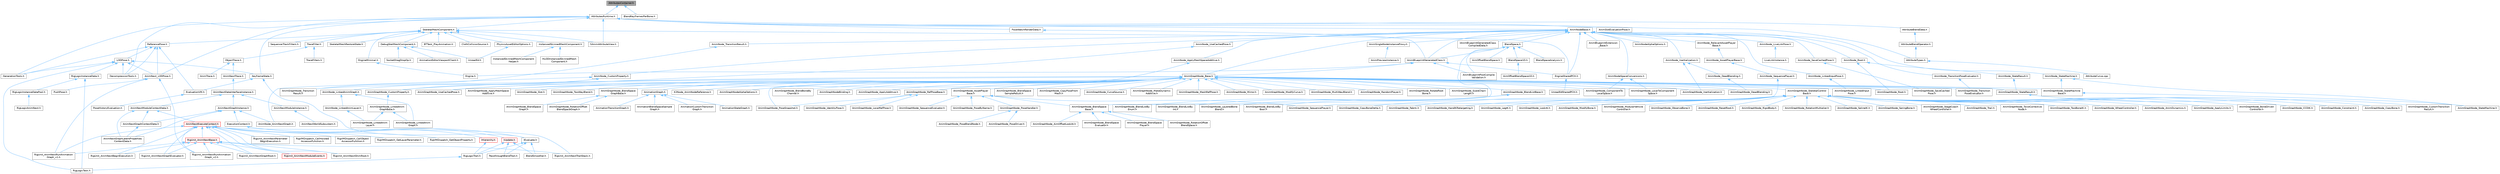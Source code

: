 digraph "AttributesContainer.h"
{
 // INTERACTIVE_SVG=YES
 // LATEX_PDF_SIZE
  bgcolor="transparent";
  edge [fontname=Helvetica,fontsize=10,labelfontname=Helvetica,labelfontsize=10];
  node [fontname=Helvetica,fontsize=10,shape=box,height=0.2,width=0.4];
  Node1 [id="Node000001",label="AttributesContainer.h",height=0.2,width=0.4,color="gray40", fillcolor="grey60", style="filled", fontcolor="black",tooltip=" "];
  Node1 -> Node2 [id="edge1_Node000001_Node000002",dir="back",color="steelblue1",style="solid",tooltip=" "];
  Node2 [id="Node000002",label="AttributesRuntime.h",height=0.2,width=0.4,color="grey40", fillcolor="white", style="filled",URL="$dc/dc1/AttributesRuntime_8h.html",tooltip=" "];
  Node2 -> Node3 [id="edge2_Node000002_Node000003",dir="back",color="steelblue1",style="solid",tooltip=" "];
  Node3 [id="Node000003",label="AnimNext_LODPose.h",height=0.2,width=0.4,color="grey40", fillcolor="white", style="filled",URL="$d7/d76/AnimNext__LODPose_8h.html",tooltip=" "];
  Node3 -> Node4 [id="edge3_Node000003_Node000004",dir="back",color="steelblue1",style="solid",tooltip=" "];
  Node4 [id="Node000004",label="PushPose.h",height=0.2,width=0.4,color="grey40", fillcolor="white", style="filled",URL="$d2/de9/PushPose_8h.html",tooltip=" "];
  Node3 -> Node5 [id="edge4_Node000003_Node000005",dir="back",color="steelblue1",style="solid",tooltip=" "];
  Node5 [id="Node000005",label="RigUnit_AnimNextRunAnimation\lGraph_v1.h",height=0.2,width=0.4,color="grey40", fillcolor="white", style="filled",URL="$d1/df7/RigUnit__AnimNextRunAnimationGraph__v1_8h.html",tooltip=" "];
  Node3 -> Node6 [id="edge5_Node000003_Node000006",dir="back",color="steelblue1",style="solid",tooltip=" "];
  Node6 [id="Node000006",label="RigUnit_AnimNextRunAnimation\lGraph_v2.h",height=0.2,width=0.4,color="grey40", fillcolor="white", style="filled",URL="$d6/d84/RigUnit__AnimNextRunAnimationGraph__v2_8h.html",tooltip=" "];
  Node2 -> Node7 [id="edge6_Node000002_Node000007",dir="back",color="steelblue1",style="solid",tooltip=" "];
  Node7 [id="Node000007",label="AnimNodeBase.h",height=0.2,width=0.4,color="grey40", fillcolor="white", style="filled",URL="$d9/dce/AnimNodeBase_8h.html",tooltip=" "];
  Node7 -> Node8 [id="edge7_Node000007_Node000008",dir="back",color="steelblue1",style="solid",tooltip=" "];
  Node8 [id="Node000008",label="AnimBlueprintExtension\l_Base.h",height=0.2,width=0.4,color="grey40", fillcolor="white", style="filled",URL="$d1/d73/AnimBlueprintExtension__Base_8h.html",tooltip=" "];
  Node7 -> Node9 [id="edge8_Node000007_Node000009",dir="back",color="steelblue1",style="solid",tooltip=" "];
  Node9 [id="Node000009",label="AnimBlueprintGeneratedClass.h",height=0.2,width=0.4,color="grey40", fillcolor="white", style="filled",URL="$dc/d81/AnimBlueprintGeneratedClass_8h.html",tooltip=" "];
  Node9 -> Node10 [id="edge9_Node000009_Node000010",dir="back",color="steelblue1",style="solid",tooltip=" "];
  Node10 [id="Node000010",label="AnimBlueprintPostCompile\lValidation.h",height=0.2,width=0.4,color="grey40", fillcolor="white", style="filled",URL="$de/d1b/AnimBlueprintPostCompileValidation_8h.html",tooltip=" "];
  Node9 -> Node11 [id="edge10_Node000009_Node000011",dir="back",color="steelblue1",style="solid",tooltip=" "];
  Node11 [id="Node000011",label="AnimGraphNode_Base.h",height=0.2,width=0.4,color="grey40", fillcolor="white", style="filled",URL="$d0/dfb/AnimGraphNode__Base_8h.html",tooltip=" "];
  Node11 -> Node12 [id="edge11_Node000011_Node000012",dir="back",color="steelblue1",style="solid",tooltip=" "];
  Node12 [id="Node000012",label="AnimGraphNodeAlphaOptions.h",height=0.2,width=0.4,color="grey40", fillcolor="white", style="filled",URL="$d6/df6/AnimGraphNodeAlphaOptions_8h.html",tooltip=" "];
  Node11 -> Node13 [id="edge12_Node000011_Node000013",dir="back",color="steelblue1",style="solid",tooltip=" "];
  Node13 [id="Node000013",label="AnimGraphNodeBinding.h",height=0.2,width=0.4,color="grey40", fillcolor="white", style="filled",URL="$d6/d3b/AnimGraphNodeBinding_8h.html",tooltip=" "];
  Node11 -> Node14 [id="edge13_Node000011_Node000014",dir="back",color="steelblue1",style="solid",tooltip=" "];
  Node14 [id="Node000014",label="AnimGraphNode_ApplyAdditive.h",height=0.2,width=0.4,color="grey40", fillcolor="white", style="filled",URL="$da/d67/AnimGraphNode__ApplyAdditive_8h.html",tooltip=" "];
  Node11 -> Node15 [id="edge14_Node000011_Node000015",dir="back",color="steelblue1",style="solid",tooltip=" "];
  Node15 [id="Node000015",label="AnimGraphNode_ApplyMeshSpace\lAdditive.h",height=0.2,width=0.4,color="grey40", fillcolor="white", style="filled",URL="$dd/dc4/AnimGraphNode__ApplyMeshSpaceAdditive_8h.html",tooltip=" "];
  Node11 -> Node16 [id="edge15_Node000011_Node000016",dir="back",color="steelblue1",style="solid",tooltip=" "];
  Node16 [id="Node000016",label="AnimGraphNode_AssetPlayer\lBase.h",height=0.2,width=0.4,color="grey40", fillcolor="white", style="filled",URL="$d1/d4f/AnimGraphNode__AssetPlayerBase_8h.html",tooltip=" "];
  Node16 -> Node17 [id="edge16_Node000016_Node000017",dir="back",color="steelblue1",style="solid",tooltip=" "];
  Node17 [id="Node000017",label="AnimGraphNode_BlendSpace\lBase.h",height=0.2,width=0.4,color="grey40", fillcolor="white", style="filled",URL="$d7/d6d/AnimGraphNode__BlendSpaceBase_8h.html",tooltip=" "];
  Node17 -> Node18 [id="edge17_Node000017_Node000018",dir="back",color="steelblue1",style="solid",tooltip=" "];
  Node18 [id="Node000018",label="AnimGraphNode_AimOffsetLookAt.h",height=0.2,width=0.4,color="grey40", fillcolor="white", style="filled",URL="$d2/daa/AnimGraphNode__AimOffsetLookAt_8h.html",tooltip=" "];
  Node17 -> Node19 [id="edge18_Node000017_Node000019",dir="back",color="steelblue1",style="solid",tooltip=" "];
  Node19 [id="Node000019",label="AnimGraphNode_BlendSpace\lEvaluator.h",height=0.2,width=0.4,color="grey40", fillcolor="white", style="filled",URL="$d0/d5d/AnimGraphNode__BlendSpaceEvaluator_8h.html",tooltip=" "];
  Node17 -> Node20 [id="edge19_Node000017_Node000020",dir="back",color="steelblue1",style="solid",tooltip=" "];
  Node20 [id="Node000020",label="AnimGraphNode_BlendSpace\lPlayer.h",height=0.2,width=0.4,color="grey40", fillcolor="white", style="filled",URL="$d2/d22/AnimGraphNode__BlendSpacePlayer_8h.html",tooltip=" "];
  Node17 -> Node21 [id="edge20_Node000017_Node000021",dir="back",color="steelblue1",style="solid",tooltip=" "];
  Node21 [id="Node000021",label="AnimGraphNode_RotationOffset\lBlendSpace.h",height=0.2,width=0.4,color="grey40", fillcolor="white", style="filled",URL="$dc/dd5/AnimGraphNode__RotationOffsetBlendSpace_8h.html",tooltip=" "];
  Node16 -> Node22 [id="edge21_Node000016_Node000022",dir="back",color="steelblue1",style="solid",tooltip=" "];
  Node22 [id="Node000022",label="AnimGraphNode_PoseByName.h",height=0.2,width=0.4,color="grey40", fillcolor="white", style="filled",URL="$d7/d02/AnimGraphNode__PoseByName_8h.html",tooltip=" "];
  Node16 -> Node23 [id="edge22_Node000016_Node000023",dir="back",color="steelblue1",style="solid",tooltip=" "];
  Node23 [id="Node000023",label="AnimGraphNode_PoseHandler.h",height=0.2,width=0.4,color="grey40", fillcolor="white", style="filled",URL="$df/dfb/AnimGraphNode__PoseHandler_8h.html",tooltip=" "];
  Node23 -> Node24 [id="edge23_Node000023_Node000024",dir="back",color="steelblue1",style="solid",tooltip=" "];
  Node24 [id="Node000024",label="AnimGraphNode_PoseBlendNode.h",height=0.2,width=0.4,color="grey40", fillcolor="white", style="filled",URL="$de/d70/AnimGraphNode__PoseBlendNode_8h.html",tooltip=" "];
  Node23 -> Node25 [id="edge24_Node000023_Node000025",dir="back",color="steelblue1",style="solid",tooltip=" "];
  Node25 [id="Node000025",label="AnimGraphNode_PoseDriver.h",height=0.2,width=0.4,color="grey40", fillcolor="white", style="filled",URL="$d7/d7d/AnimGraphNode__PoseDriver_8h.html",tooltip=" "];
  Node16 -> Node26 [id="edge25_Node000016_Node000026",dir="back",color="steelblue1",style="solid",tooltip=" "];
  Node26 [id="Node000026",label="AnimGraphNode_SequenceEvaluator.h",height=0.2,width=0.4,color="grey40", fillcolor="white", style="filled",URL="$d1/d1c/AnimGraphNode__SequenceEvaluator_8h.html",tooltip=" "];
  Node16 -> Node27 [id="edge26_Node000016_Node000027",dir="back",color="steelblue1",style="solid",tooltip=" "];
  Node27 [id="Node000027",label="AnimGraphNode_SequencePlayer.h",height=0.2,width=0.4,color="grey40", fillcolor="white", style="filled",URL="$d2/d91/AnimGraphNode__SequencePlayer_8h.html",tooltip=" "];
  Node11 -> Node28 [id="edge27_Node000011_Node000028",dir="back",color="steelblue1",style="solid",tooltip=" "];
  Node28 [id="Node000028",label="AnimGraphNode_BlendBoneBy\lChannel.h",height=0.2,width=0.4,color="grey40", fillcolor="white", style="filled",URL="$de/da9/AnimGraphNode__BlendBoneByChannel_8h.html",tooltip=" "];
  Node11 -> Node29 [id="edge28_Node000011_Node000029",dir="back",color="steelblue1",style="solid",tooltip=" "];
  Node29 [id="Node000029",label="AnimGraphNode_BlendListBase.h",height=0.2,width=0.4,color="grey40", fillcolor="white", style="filled",URL="$d7/d20/AnimGraphNode__BlendListBase_8h.html",tooltip=" "];
  Node29 -> Node30 [id="edge29_Node000029_Node000030",dir="back",color="steelblue1",style="solid",tooltip=" "];
  Node30 [id="Node000030",label="AnimGraphNode_BlendListBy\lBool.h",height=0.2,width=0.4,color="grey40", fillcolor="white", style="filled",URL="$d9/d9d/AnimGraphNode__BlendListByBool_8h.html",tooltip=" "];
  Node29 -> Node31 [id="edge30_Node000029_Node000031",dir="back",color="steelblue1",style="solid",tooltip=" "];
  Node31 [id="Node000031",label="AnimGraphNode_BlendListBy\lEnum.h",height=0.2,width=0.4,color="grey40", fillcolor="white", style="filled",URL="$de/d60/AnimGraphNode__BlendListByEnum_8h.html",tooltip=" "];
  Node29 -> Node32 [id="edge31_Node000029_Node000032",dir="back",color="steelblue1",style="solid",tooltip=" "];
  Node32 [id="Node000032",label="AnimGraphNode_BlendListBy\lInt.h",height=0.2,width=0.4,color="grey40", fillcolor="white", style="filled",URL="$dc/df2/AnimGraphNode__BlendListByInt_8h.html",tooltip=" "];
  Node29 -> Node33 [id="edge32_Node000029_Node000033",dir="back",color="steelblue1",style="solid",tooltip=" "];
  Node33 [id="Node000033",label="AnimGraphNode_LayeredBone\lBlend.h",height=0.2,width=0.4,color="grey40", fillcolor="white", style="filled",URL="$d2/d01/AnimGraphNode__LayeredBoneBlend_8h.html",tooltip=" "];
  Node11 -> Node34 [id="edge33_Node000011_Node000034",dir="back",color="steelblue1",style="solid",tooltip=" "];
  Node34 [id="Node000034",label="AnimGraphNode_BlendSpace\lGraphBase.h",height=0.2,width=0.4,color="grey40", fillcolor="white", style="filled",URL="$d6/d44/AnimGraphNode__BlendSpaceGraphBase_8h.html",tooltip=" "];
  Node34 -> Node35 [id="edge34_Node000034_Node000035",dir="back",color="steelblue1",style="solid",tooltip=" "];
  Node35 [id="Node000035",label="AnimGraphNode_BlendSpace\lGraph.h",height=0.2,width=0.4,color="grey40", fillcolor="white", style="filled",URL="$d7/d81/AnimGraphNode__BlendSpaceGraph_8h.html",tooltip=" "];
  Node34 -> Node36 [id="edge35_Node000034_Node000036",dir="back",color="steelblue1",style="solid",tooltip=" "];
  Node36 [id="Node000036",label="AnimGraphNode_RotationOffset\lBlendSpaceGraph.h",height=0.2,width=0.4,color="grey40", fillcolor="white", style="filled",URL="$d0/d4c/AnimGraphNode__RotationOffsetBlendSpaceGraph_8h.html",tooltip=" "];
  Node11 -> Node37 [id="edge36_Node000011_Node000037",dir="back",color="steelblue1",style="solid",tooltip=" "];
  Node37 [id="Node000037",label="AnimGraphNode_BlendSpace\lSampleResult.h",height=0.2,width=0.4,color="grey40", fillcolor="white", style="filled",URL="$de/df8/AnimGraphNode__BlendSpaceSampleResult_8h.html",tooltip=" "];
  Node11 -> Node38 [id="edge37_Node000011_Node000038",dir="back",color="steelblue1",style="solid",tooltip=" "];
  Node38 [id="Node000038",label="AnimGraphNode_ComponentTo\lLocalSpace.h",height=0.2,width=0.4,color="grey40", fillcolor="white", style="filled",URL="$d1/d3f/AnimGraphNode__ComponentToLocalSpace_8h.html",tooltip=" "];
  Node11 -> Node39 [id="edge38_Node000011_Node000039",dir="back",color="steelblue1",style="solid",tooltip=" "];
  Node39 [id="Node000039",label="AnimGraphNode_CopyPoseFrom\lMesh.h",height=0.2,width=0.4,color="grey40", fillcolor="white", style="filled",URL="$d6/d71/AnimGraphNode__CopyPoseFromMesh_8h.html",tooltip=" "];
  Node11 -> Node40 [id="edge39_Node000011_Node000040",dir="back",color="steelblue1",style="solid",tooltip=" "];
  Node40 [id="Node000040",label="AnimGraphNode_CurveSource.h",height=0.2,width=0.4,color="grey40", fillcolor="white", style="filled",URL="$dc/de5/AnimGraphNode__CurveSource_8h.html",tooltip=" "];
  Node11 -> Node41 [id="edge40_Node000011_Node000041",dir="back",color="steelblue1",style="solid",tooltip=" "];
  Node41 [id="Node000041",label="AnimGraphNode_CustomProperty.h",height=0.2,width=0.4,color="grey40", fillcolor="white", style="filled",URL="$d8/d3f/AnimGraphNode__CustomProperty_8h.html",tooltip=" "];
  Node41 -> Node42 [id="edge41_Node000041_Node000042",dir="back",color="steelblue1",style="solid",tooltip=" "];
  Node42 [id="Node000042",label="AnimGraphNode_LinkedAnim\lGraphBase.h",height=0.2,width=0.4,color="grey40", fillcolor="white", style="filled",URL="$d5/de1/AnimGraphNode__LinkedAnimGraphBase_8h.html",tooltip=" "];
  Node42 -> Node43 [id="edge42_Node000042_Node000043",dir="back",color="steelblue1",style="solid",tooltip=" "];
  Node43 [id="Node000043",label="AnimGraphNode_LinkedAnim\lGraph.h",height=0.2,width=0.4,color="grey40", fillcolor="white", style="filled",URL="$da/dd5/AnimGraphNode__LinkedAnimGraph_8h.html",tooltip=" "];
  Node42 -> Node44 [id="edge43_Node000042_Node000044",dir="back",color="steelblue1",style="solid",tooltip=" "];
  Node44 [id="Node000044",label="AnimGraphNode_LinkedAnim\lLayer.h",height=0.2,width=0.4,color="grey40", fillcolor="white", style="filled",URL="$dc/d51/AnimGraphNode__LinkedAnimLayer_8h.html",tooltip=" "];
  Node11 -> Node45 [id="edge44_Node000011_Node000045",dir="back",color="steelblue1",style="solid",tooltip=" "];
  Node45 [id="Node000045",label="AnimGraphNode_DeadBlending.h",height=0.2,width=0.4,color="grey40", fillcolor="white", style="filled",URL="$d8/d73/AnimGraphNode__DeadBlending_8h.html",tooltip=" "];
  Node11 -> Node46 [id="edge45_Node000011_Node000046",dir="back",color="steelblue1",style="solid",tooltip=" "];
  Node46 [id="Node000046",label="AnimGraphNode_Inertialization.h",height=0.2,width=0.4,color="grey40", fillcolor="white", style="filled",URL="$d7/d66/AnimGraphNode__Inertialization_8h.html",tooltip=" "];
  Node11 -> Node47 [id="edge46_Node000011_Node000047",dir="back",color="steelblue1",style="solid",tooltip=" "];
  Node47 [id="Node000047",label="AnimGraphNode_LinkedInput\lPose.h",height=0.2,width=0.4,color="grey40", fillcolor="white", style="filled",URL="$d7/d8c/AnimGraphNode__LinkedInputPose_8h.html",tooltip=" "];
  Node11 -> Node48 [id="edge47_Node000011_Node000048",dir="back",color="steelblue1",style="solid",tooltip=" "];
  Node48 [id="Node000048",label="AnimGraphNode_LocalToComponent\lSpace.h",height=0.2,width=0.4,color="grey40", fillcolor="white", style="filled",URL="$d6/d01/AnimGraphNode__LocalToComponentSpace_8h.html",tooltip=" "];
  Node11 -> Node49 [id="edge48_Node000011_Node000049",dir="back",color="steelblue1",style="solid",tooltip=" "];
  Node49 [id="Node000049",label="AnimGraphNode_MakeDynamic\lAdditive.h",height=0.2,width=0.4,color="grey40", fillcolor="white", style="filled",URL="$d4/dc9/AnimGraphNode__MakeDynamicAdditive_8h.html",tooltip=" "];
  Node11 -> Node50 [id="edge49_Node000011_Node000050",dir="back",color="steelblue1",style="solid",tooltip=" "];
  Node50 [id="Node000050",label="AnimGraphNode_MeshRefPose.h",height=0.2,width=0.4,color="grey40", fillcolor="white", style="filled",URL="$d3/d58/AnimGraphNode__MeshRefPose_8h.html",tooltip=" "];
  Node11 -> Node51 [id="edge50_Node000011_Node000051",dir="back",color="steelblue1",style="solid",tooltip=" "];
  Node51 [id="Node000051",label="AnimGraphNode_Mirror.h",height=0.2,width=0.4,color="grey40", fillcolor="white", style="filled",URL="$de/d96/AnimGraphNode__Mirror_8h.html",tooltip=" "];
  Node11 -> Node52 [id="edge51_Node000011_Node000052",dir="back",color="steelblue1",style="solid",tooltip=" "];
  Node52 [id="Node000052",label="AnimGraphNode_ModifyCurve.h",height=0.2,width=0.4,color="grey40", fillcolor="white", style="filled",URL="$d5/d09/AnimGraphNode__ModifyCurve_8h.html",tooltip=" "];
  Node11 -> Node53 [id="edge52_Node000011_Node000053",dir="back",color="steelblue1",style="solid",tooltip=" "];
  Node53 [id="Node000053",label="AnimGraphNode_MultiWayBlend.h",height=0.2,width=0.4,color="grey40", fillcolor="white", style="filled",URL="$dd/dcb/AnimGraphNode__MultiWayBlend_8h.html",tooltip=" "];
  Node11 -> Node54 [id="edge53_Node000011_Node000054",dir="back",color="steelblue1",style="solid",tooltip=" "];
  Node54 [id="Node000054",label="AnimGraphNode_PoseSnapshot.h",height=0.2,width=0.4,color="grey40", fillcolor="white", style="filled",URL="$d1/d92/AnimGraphNode__PoseSnapshot_8h.html",tooltip=" "];
  Node11 -> Node55 [id="edge54_Node000011_Node000055",dir="back",color="steelblue1",style="solid",tooltip=" "];
  Node55 [id="Node000055",label="AnimGraphNode_RandomPlayer.h",height=0.2,width=0.4,color="grey40", fillcolor="white", style="filled",URL="$dc/d48/AnimGraphNode__RandomPlayer_8h.html",tooltip=" "];
  Node11 -> Node56 [id="edge55_Node000011_Node000056",dir="back",color="steelblue1",style="solid",tooltip=" "];
  Node56 [id="Node000056",label="AnimGraphNode_RefPoseBase.h",height=0.2,width=0.4,color="grey40", fillcolor="white", style="filled",URL="$d8/d34/AnimGraphNode__RefPoseBase_8h.html",tooltip=" "];
  Node56 -> Node57 [id="edge56_Node000056_Node000057",dir="back",color="steelblue1",style="solid",tooltip=" "];
  Node57 [id="Node000057",label="AnimGraphNode_IdentityPose.h",height=0.2,width=0.4,color="grey40", fillcolor="white", style="filled",URL="$d8/dac/AnimGraphNode__IdentityPose_8h.html",tooltip=" "];
  Node56 -> Node58 [id="edge57_Node000056_Node000058",dir="back",color="steelblue1",style="solid",tooltip=" "];
  Node58 [id="Node000058",label="AnimGraphNode_LocalRefPose.h",height=0.2,width=0.4,color="grey40", fillcolor="white", style="filled",URL="$df/d6f/AnimGraphNode__LocalRefPose_8h.html",tooltip=" "];
  Node56 -> Node54 [id="edge58_Node000056_Node000054",dir="back",color="steelblue1",style="solid",tooltip=" "];
  Node11 -> Node59 [id="edge59_Node000011_Node000059",dir="back",color="steelblue1",style="solid",tooltip=" "];
  Node59 [id="Node000059",label="AnimGraphNode_Root.h",height=0.2,width=0.4,color="grey40", fillcolor="white", style="filled",URL="$d2/d39/AnimGraphNode__Root_8h.html",tooltip=" "];
  Node11 -> Node60 [id="edge60_Node000011_Node000060",dir="back",color="steelblue1",style="solid",tooltip=" "];
  Node60 [id="Node000060",label="AnimGraphNode_RotateRoot\lBone.h",height=0.2,width=0.4,color="grey40", fillcolor="white", style="filled",URL="$d4/de0/AnimGraphNode__RotateRootBone_8h.html",tooltip=" "];
  Node11 -> Node61 [id="edge61_Node000011_Node000061",dir="back",color="steelblue1",style="solid",tooltip=" "];
  Node61 [id="Node000061",label="AnimGraphNode_SaveCached\lPose.h",height=0.2,width=0.4,color="grey40", fillcolor="white", style="filled",URL="$df/d5e/AnimGraphNode__SaveCachedPose_8h.html",tooltip=" "];
  Node11 -> Node62 [id="edge62_Node000011_Node000062",dir="back",color="steelblue1",style="solid",tooltip=" "];
  Node62 [id="Node000062",label="AnimGraphNode_ScaleChain\lLength.h",height=0.2,width=0.4,color="grey40", fillcolor="white", style="filled",URL="$d9/df8/AnimGraphNode__ScaleChainLength_8h.html",tooltip=" "];
  Node11 -> Node63 [id="edge63_Node000011_Node000063",dir="back",color="steelblue1",style="solid",tooltip=" "];
  Node63 [id="Node000063",label="AnimGraphNode_SkeletalControl\lBase.h",height=0.2,width=0.4,color="grey40", fillcolor="white", style="filled",URL="$d9/dff/AnimGraphNode__SkeletalControlBase_8h.html",tooltip=" "];
  Node63 -> Node64 [id="edge64_Node000063_Node000064",dir="back",color="steelblue1",style="solid",tooltip=" "];
  Node64 [id="Node000064",label="AnimGraphNode_AnimDynamics.h",height=0.2,width=0.4,color="grey40", fillcolor="white", style="filled",URL="$da/dc2/AnimGraphNode__AnimDynamics_8h.html",tooltip=" "];
  Node63 -> Node65 [id="edge65_Node000063_Node000065",dir="back",color="steelblue1",style="solid",tooltip=" "];
  Node65 [id="Node000065",label="AnimGraphNode_ApplyLimits.h",height=0.2,width=0.4,color="grey40", fillcolor="white", style="filled",URL="$dc/d36/AnimGraphNode__ApplyLimits_8h.html",tooltip=" "];
  Node63 -> Node66 [id="edge66_Node000063_Node000066",dir="back",color="steelblue1",style="solid",tooltip=" "];
  Node66 [id="Node000066",label="AnimGraphNode_BoneDriven\lController.h",height=0.2,width=0.4,color="grey40", fillcolor="white", style="filled",URL="$df/df3/AnimGraphNode__BoneDrivenController_8h.html",tooltip=" "];
  Node63 -> Node67 [id="edge67_Node000063_Node000067",dir="back",color="steelblue1",style="solid",tooltip=" "];
  Node67 [id="Node000067",label="AnimGraphNode_CCDIK.h",height=0.2,width=0.4,color="grey40", fillcolor="white", style="filled",URL="$df/d0d/AnimGraphNode__CCDIK_8h.html",tooltip=" "];
  Node63 -> Node68 [id="edge68_Node000063_Node000068",dir="back",color="steelblue1",style="solid",tooltip=" "];
  Node68 [id="Node000068",label="AnimGraphNode_Constraint.h",height=0.2,width=0.4,color="grey40", fillcolor="white", style="filled",URL="$d2/d98/AnimGraphNode__Constraint_8h.html",tooltip=" "];
  Node63 -> Node69 [id="edge69_Node000063_Node000069",dir="back",color="steelblue1",style="solid",tooltip=" "];
  Node69 [id="Node000069",label="AnimGraphNode_CopyBone.h",height=0.2,width=0.4,color="grey40", fillcolor="white", style="filled",URL="$dc/de6/AnimGraphNode__CopyBone_8h.html",tooltip=" "];
  Node63 -> Node70 [id="edge70_Node000063_Node000070",dir="back",color="steelblue1",style="solid",tooltip=" "];
  Node70 [id="Node000070",label="AnimGraphNode_CopyBoneDelta.h",height=0.2,width=0.4,color="grey40", fillcolor="white", style="filled",URL="$d8/d60/AnimGraphNode__CopyBoneDelta_8h.html",tooltip=" "];
  Node63 -> Node71 [id="edge71_Node000063_Node000071",dir="back",color="steelblue1",style="solid",tooltip=" "];
  Node71 [id="Node000071",label="AnimGraphNode_Fabrik.h",height=0.2,width=0.4,color="grey40", fillcolor="white", style="filled",URL="$d6/d79/AnimGraphNode__Fabrik_8h.html",tooltip=" "];
  Node63 -> Node72 [id="edge72_Node000063_Node000072",dir="back",color="steelblue1",style="solid",tooltip=" "];
  Node72 [id="Node000072",label="AnimGraphNode_HandIKRetargeting.h",height=0.2,width=0.4,color="grey40", fillcolor="white", style="filled",URL="$dd/dee/AnimGraphNode__HandIKRetargeting_8h.html",tooltip=" "];
  Node63 -> Node73 [id="edge73_Node000063_Node000073",dir="back",color="steelblue1",style="solid",tooltip=" "];
  Node73 [id="Node000073",label="AnimGraphNode_LegIK.h",height=0.2,width=0.4,color="grey40", fillcolor="white", style="filled",URL="$d3/d59/AnimGraphNode__LegIK_8h.html",tooltip=" "];
  Node63 -> Node74 [id="edge74_Node000063_Node000074",dir="back",color="steelblue1",style="solid",tooltip=" "];
  Node74 [id="Node000074",label="AnimGraphNode_LookAt.h",height=0.2,width=0.4,color="grey40", fillcolor="white", style="filled",URL="$dd/de3/AnimGraphNode__LookAt_8h.html",tooltip=" "];
  Node63 -> Node75 [id="edge75_Node000063_Node000075",dir="back",color="steelblue1",style="solid",tooltip=" "];
  Node75 [id="Node000075",label="AnimGraphNode_ModifyBone.h",height=0.2,width=0.4,color="grey40", fillcolor="white", style="filled",URL="$d1/d8e/AnimGraphNode__ModifyBone_8h.html",tooltip=" "];
  Node63 -> Node76 [id="edge76_Node000063_Node000076",dir="back",color="steelblue1",style="solid",tooltip=" "];
  Node76 [id="Node000076",label="AnimGraphNode_ModularVehicle\lController.h",height=0.2,width=0.4,color="grey40", fillcolor="white", style="filled",URL="$d3/d04/AnimGraphNode__ModularVehicleController_8h.html",tooltip=" "];
  Node63 -> Node77 [id="edge77_Node000063_Node000077",dir="back",color="steelblue1",style="solid",tooltip=" "];
  Node77 [id="Node000077",label="AnimGraphNode_ObserveBone.h",height=0.2,width=0.4,color="grey40", fillcolor="white", style="filled",URL="$d0/dcc/AnimGraphNode__ObserveBone_8h.html",tooltip=" "];
  Node63 -> Node78 [id="edge78_Node000063_Node000078",dir="back",color="steelblue1",style="solid",tooltip=" "];
  Node78 [id="Node000078",label="AnimGraphNode_ResetRoot.h",height=0.2,width=0.4,color="grey40", fillcolor="white", style="filled",URL="$dd/da9/AnimGraphNode__ResetRoot_8h.html",tooltip=" "];
  Node63 -> Node79 [id="edge79_Node000063_Node000079",dir="back",color="steelblue1",style="solid",tooltip=" "];
  Node79 [id="Node000079",label="AnimGraphNode_RigidBody.h",height=0.2,width=0.4,color="grey40", fillcolor="white", style="filled",URL="$d0/d05/AnimGraphNode__RigidBody_8h.html",tooltip=" "];
  Node63 -> Node80 [id="edge80_Node000063_Node000080",dir="back",color="steelblue1",style="solid",tooltip=" "];
  Node80 [id="Node000080",label="AnimGraphNode_RotationMultiplier.h",height=0.2,width=0.4,color="grey40", fillcolor="white", style="filled",URL="$d6/d16/AnimGraphNode__RotationMultiplier_8h.html",tooltip=" "];
  Node63 -> Node81 [id="edge81_Node000063_Node000081",dir="back",color="steelblue1",style="solid",tooltip=" "];
  Node81 [id="Node000081",label="AnimGraphNode_SplineIK.h",height=0.2,width=0.4,color="grey40", fillcolor="white", style="filled",URL="$d0/d7e/AnimGraphNode__SplineIK_8h.html",tooltip=" "];
  Node63 -> Node82 [id="edge82_Node000063_Node000082",dir="back",color="steelblue1",style="solid",tooltip=" "];
  Node82 [id="Node000082",label="AnimGraphNode_SpringBone.h",height=0.2,width=0.4,color="grey40", fillcolor="white", style="filled",URL="$dc/d38/AnimGraphNode__SpringBone_8h.html",tooltip=" "];
  Node63 -> Node83 [id="edge83_Node000063_Node000083",dir="back",color="steelblue1",style="solid",tooltip=" "];
  Node83 [id="Node000083",label="AnimGraphNode_StageCoach\lWheelController.h",height=0.2,width=0.4,color="grey40", fillcolor="white", style="filled",URL="$d6/dbe/AnimGraphNode__StageCoachWheelController_8h.html",tooltip=" "];
  Node63 -> Node84 [id="edge84_Node000063_Node000084",dir="back",color="steelblue1",style="solid",tooltip=" "];
  Node84 [id="Node000084",label="AnimGraphNode_Trail.h",height=0.2,width=0.4,color="grey40", fillcolor="white", style="filled",URL="$d4/d5a/AnimGraphNode__Trail_8h.html",tooltip=" "];
  Node63 -> Node85 [id="edge85_Node000063_Node000085",dir="back",color="steelblue1",style="solid",tooltip=" "];
  Node85 [id="Node000085",label="AnimGraphNode_TwistCorrective\lNode.h",height=0.2,width=0.4,color="grey40", fillcolor="white", style="filled",URL="$de/d7f/AnimGraphNode__TwistCorrectiveNode_8h.html",tooltip=" "];
  Node63 -> Node86 [id="edge86_Node000063_Node000086",dir="back",color="steelblue1",style="solid",tooltip=" "];
  Node86 [id="Node000086",label="AnimGraphNode_TwoBoneIK.h",height=0.2,width=0.4,color="grey40", fillcolor="white", style="filled",URL="$d1/dc2/AnimGraphNode__TwoBoneIK_8h.html",tooltip=" "];
  Node63 -> Node87 [id="edge87_Node000063_Node000087",dir="back",color="steelblue1",style="solid",tooltip=" "];
  Node87 [id="Node000087",label="AnimGraphNode_WheelController.h",height=0.2,width=0.4,color="grey40", fillcolor="white", style="filled",URL="$df/de4/AnimGraphNode__WheelController_8h.html",tooltip=" "];
  Node11 -> Node88 [id="edge88_Node000011_Node000088",dir="back",color="steelblue1",style="solid",tooltip=" "];
  Node88 [id="Node000088",label="AnimGraphNode_Slot.h",height=0.2,width=0.4,color="grey40", fillcolor="white", style="filled",URL="$df/d63/AnimGraphNode__Slot_8h.html",tooltip=" "];
  Node11 -> Node89 [id="edge89_Node000011_Node000089",dir="back",color="steelblue1",style="solid",tooltip=" "];
  Node89 [id="Node000089",label="AnimGraphNode_StateMachine\lBase.h",height=0.2,width=0.4,color="grey40", fillcolor="white", style="filled",URL="$dc/d11/AnimGraphNode__StateMachineBase_8h.html",tooltip=" "];
  Node89 -> Node90 [id="edge90_Node000089_Node000090",dir="back",color="steelblue1",style="solid",tooltip=" "];
  Node90 [id="Node000090",label="AnimGraphNode_StateMachine.h",height=0.2,width=0.4,color="grey40", fillcolor="white", style="filled",URL="$d9/d4d/AnimGraphNode__StateMachine_8h.html",tooltip=" "];
  Node11 -> Node91 [id="edge91_Node000011_Node000091",dir="back",color="steelblue1",style="solid",tooltip=" "];
  Node91 [id="Node000091",label="AnimGraphNode_StateResult.h",height=0.2,width=0.4,color="grey40", fillcolor="white", style="filled",URL="$d3/d7e/AnimGraphNode__StateResult_8h.html",tooltip=" "];
  Node91 -> Node92 [id="edge92_Node000091_Node000092",dir="back",color="steelblue1",style="solid",tooltip=" "];
  Node92 [id="Node000092",label="AnimGraphNode_CustomTransition\lResult.h",height=0.2,width=0.4,color="grey40", fillcolor="white", style="filled",URL="$df/d6e/AnimGraphNode__CustomTransitionResult_8h.html",tooltip=" "];
  Node11 -> Node93 [id="edge93_Node000011_Node000093",dir="back",color="steelblue1",style="solid",tooltip=" "];
  Node93 [id="Node000093",label="AnimGraphNode_Transition\lPoseEvaluator.h",height=0.2,width=0.4,color="grey40", fillcolor="white", style="filled",URL="$d8/dec/AnimGraphNode__TransitionPoseEvaluator_8h.html",tooltip=" "];
  Node11 -> Node94 [id="edge94_Node000011_Node000094",dir="back",color="steelblue1",style="solid",tooltip=" "];
  Node94 [id="Node000094",label="AnimGraphNode_Transition\lResult.h",height=0.2,width=0.4,color="grey40", fillcolor="white", style="filled",URL="$d7/d74/AnimGraphNode__TransitionResult_8h.html",tooltip=" "];
  Node11 -> Node95 [id="edge95_Node000011_Node000095",dir="back",color="steelblue1",style="solid",tooltip=" "];
  Node95 [id="Node000095",label="AnimGraphNode_TwoWayBlend.h",height=0.2,width=0.4,color="grey40", fillcolor="white", style="filled",URL="$d0/df0/AnimGraphNode__TwoWayBlend_8h.html",tooltip=" "];
  Node11 -> Node96 [id="edge96_Node000011_Node000096",dir="back",color="steelblue1",style="solid",tooltip=" "];
  Node96 [id="Node000096",label="AnimGraphNode_UseCachedPose.h",height=0.2,width=0.4,color="grey40", fillcolor="white", style="filled",URL="$d8/d30/AnimGraphNode__UseCachedPose_8h.html",tooltip=" "];
  Node11 -> Node97 [id="edge97_Node000011_Node000097",dir="back",color="steelblue1",style="solid",tooltip=" "];
  Node97 [id="Node000097",label="AnimationGraph.h",height=0.2,width=0.4,color="grey40", fillcolor="white", style="filled",URL="$df/d2e/AnimationGraph_8h.html",tooltip=" "];
  Node97 -> Node98 [id="edge98_Node000097_Node000098",dir="back",color="steelblue1",style="solid",tooltip=" "];
  Node98 [id="Node000098",label="AnimationBlendSpaceSample\lGraph.h",height=0.2,width=0.4,color="grey40", fillcolor="white", style="filled",URL="$d1/d35/AnimationBlendSpaceSampleGraph_8h.html",tooltip=" "];
  Node97 -> Node99 [id="edge99_Node000097_Node000099",dir="back",color="steelblue1",style="solid",tooltip=" "];
  Node99 [id="Node000099",label="AnimationCustomTransition\lGraph.h",height=0.2,width=0.4,color="grey40", fillcolor="white", style="filled",URL="$dc/d6c/AnimationCustomTransitionGraph_8h.html",tooltip=" "];
  Node97 -> Node100 [id="edge100_Node000097_Node000100",dir="back",color="steelblue1",style="solid",tooltip=" "];
  Node100 [id="Node000100",label="AnimationStateGraph.h",height=0.2,width=0.4,color="grey40", fillcolor="white", style="filled",URL="$d1/d71/AnimationStateGraph_8h.html",tooltip=" "];
  Node97 -> Node101 [id="edge101_Node000097_Node000101",dir="back",color="steelblue1",style="solid",tooltip=" "];
  Node101 [id="Node000101",label="AnimationTransitionGraph.h",height=0.2,width=0.4,color="grey40", fillcolor="white", style="filled",URL="$d2/d0b/AnimationTransitionGraph_8h.html",tooltip=" "];
  Node11 -> Node102 [id="edge102_Node000011_Node000102",dir="back",color="steelblue1",style="solid",tooltip=" "];
  Node102 [id="Node000102",label="K2Node_AnimNodeReference.h",height=0.2,width=0.4,color="grey40", fillcolor="white", style="filled",URL="$d2/d81/K2Node__AnimNodeReference_8h.html",tooltip=" "];
  Node9 -> Node103 [id="edge103_Node000009_Node000103",dir="back",color="steelblue1",style="solid",tooltip=" "];
  Node103 [id="Node000103",label="Engine.h",height=0.2,width=0.4,color="grey40", fillcolor="white", style="filled",URL="$d1/d34/Public_2Engine_8h.html",tooltip=" "];
  Node9 -> Node104 [id="edge104_Node000009_Node000104",dir="back",color="steelblue1",style="solid",tooltip=" "];
  Node104 [id="Node000104",label="EngineSharedPCH.h",height=0.2,width=0.4,color="grey40", fillcolor="white", style="filled",URL="$dc/dbb/EngineSharedPCH_8h.html",tooltip=" "];
  Node104 -> Node105 [id="edge105_Node000104_Node000105",dir="back",color="steelblue1",style="solid",tooltip=" "];
  Node105 [id="Node000105",label="UnrealEdSharedPCH.h",height=0.2,width=0.4,color="grey40", fillcolor="white", style="filled",URL="$d1/de6/UnrealEdSharedPCH_8h.html",tooltip=" "];
  Node7 -> Node11 [id="edge106_Node000007_Node000011",dir="back",color="steelblue1",style="solid",tooltip=" "];
  Node7 -> Node106 [id="edge107_Node000007_Node000106",dir="back",color="steelblue1",style="solid",tooltip=" "];
  Node106 [id="Node000106",label="AnimNodeAlphaOptions.h",height=0.2,width=0.4,color="grey40", fillcolor="white", style="filled",URL="$df/d96/AnimNodeAlphaOptions_8h.html",tooltip=" "];
  Node7 -> Node107 [id="edge108_Node000007_Node000107",dir="back",color="steelblue1",style="solid",tooltip=" "];
  Node107 [id="Node000107",label="AnimNodeSpaceConversions.h",height=0.2,width=0.4,color="grey40", fillcolor="white", style="filled",URL="$da/d0a/AnimNodeSpaceConversions_8h.html",tooltip=" "];
  Node107 -> Node38 [id="edge109_Node000107_Node000038",dir="back",color="steelblue1",style="solid",tooltip=" "];
  Node107 -> Node48 [id="edge110_Node000107_Node000048",dir="back",color="steelblue1",style="solid",tooltip=" "];
  Node7 -> Node108 [id="edge111_Node000007_Node000108",dir="back",color="steelblue1",style="solid",tooltip=" "];
  Node108 [id="Node000108",label="AnimNode_ApplyMeshSpaceAdditive.h",height=0.2,width=0.4,color="grey40", fillcolor="white", style="filled",URL="$d9/d6b/AnimNode__ApplyMeshSpaceAdditive_8h.html",tooltip=" "];
  Node108 -> Node15 [id="edge112_Node000108_Node000015",dir="back",color="steelblue1",style="solid",tooltip=" "];
  Node7 -> Node109 [id="edge113_Node000007_Node000109",dir="back",color="steelblue1",style="solid",tooltip=" "];
  Node109 [id="Node000109",label="AnimNode_CustomProperty.h",height=0.2,width=0.4,color="grey40", fillcolor="white", style="filled",URL="$d3/ddc/AnimNode__CustomProperty_8h.html",tooltip=" "];
  Node109 -> Node41 [id="edge114_Node000109_Node000041",dir="back",color="steelblue1",style="solid",tooltip=" "];
  Node109 -> Node110 [id="edge115_Node000109_Node000110",dir="back",color="steelblue1",style="solid",tooltip=" "];
  Node110 [id="Node000110",label="AnimNode_AnimNextGraph.h",height=0.2,width=0.4,color="grey40", fillcolor="white", style="filled",URL="$d5/d20/AnimNode__AnimNextGraph_8h.html",tooltip=" "];
  Node109 -> Node111 [id="edge116_Node000109_Node000111",dir="back",color="steelblue1",style="solid",tooltip=" "];
  Node111 [id="Node000111",label="AnimNode_LinkedAnimGraph.h",height=0.2,width=0.4,color="grey40", fillcolor="white", style="filled",URL="$d8/d5e/AnimNode__LinkedAnimGraph_8h.html",tooltip=" "];
  Node111 -> Node43 [id="edge117_Node000111_Node000043",dir="back",color="steelblue1",style="solid",tooltip=" "];
  Node111 -> Node112 [id="edge118_Node000111_Node000112",dir="back",color="steelblue1",style="solid",tooltip=" "];
  Node112 [id="Node000112",label="AnimNode_LinkedAnimLayer.h",height=0.2,width=0.4,color="grey40", fillcolor="white", style="filled",URL="$da/d11/AnimNode__LinkedAnimLayer_8h.html",tooltip=" "];
  Node112 -> Node44 [id="edge119_Node000112_Node000044",dir="back",color="steelblue1",style="solid",tooltip=" "];
  Node7 -> Node113 [id="edge120_Node000007_Node000113",dir="back",color="steelblue1",style="solid",tooltip=" "];
  Node113 [id="Node000113",label="AnimNode_Inertialization.h",height=0.2,width=0.4,color="grey40", fillcolor="white", style="filled",URL="$d8/d62/AnimNode__Inertialization_8h.html",tooltip=" "];
  Node113 -> Node46 [id="edge121_Node000113_Node000046",dir="back",color="steelblue1",style="solid",tooltip=" "];
  Node113 -> Node114 [id="edge122_Node000113_Node000114",dir="back",color="steelblue1",style="solid",tooltip=" "];
  Node114 [id="Node000114",label="AnimNode_DeadBlending.h",height=0.2,width=0.4,color="grey40", fillcolor="white", style="filled",URL="$df/dfa/AnimNode__DeadBlending_8h.html",tooltip=" "];
  Node114 -> Node45 [id="edge123_Node000114_Node000045",dir="back",color="steelblue1",style="solid",tooltip=" "];
  Node7 -> Node115 [id="edge124_Node000007_Node000115",dir="back",color="steelblue1",style="solid",tooltip=" "];
  Node115 [id="Node000115",label="AnimNode_LinkedInputPose.h",height=0.2,width=0.4,color="grey40", fillcolor="white", style="filled",URL="$d3/d07/AnimNode__LinkedInputPose_8h.html",tooltip=" "];
  Node115 -> Node47 [id="edge125_Node000115_Node000047",dir="back",color="steelblue1",style="solid",tooltip=" "];
  Node7 -> Node116 [id="edge126_Node000007_Node000116",dir="back",color="steelblue1",style="solid",tooltip=" "];
  Node116 [id="Node000116",label="AnimNode_LiveLinkPose.h",height=0.2,width=0.4,color="grey40", fillcolor="white", style="filled",URL="$df/d09/AnimNode__LiveLinkPose_8h.html",tooltip=" "];
  Node116 -> Node117 [id="edge127_Node000116_Node000117",dir="back",color="steelblue1",style="solid",tooltip=" "];
  Node117 [id="Node000117",label="LiveLinkInstance.h",height=0.2,width=0.4,color="grey40", fillcolor="white", style="filled",URL="$d5/d97/LiveLinkInstance_8h.html",tooltip=" "];
  Node7 -> Node118 [id="edge128_Node000007_Node000118",dir="back",color="steelblue1",style="solid",tooltip=" "];
  Node118 [id="Node000118",label="AnimNode_RelevantAssetPlayer\lBase.h",height=0.2,width=0.4,color="grey40", fillcolor="white", style="filled",URL="$d5/d02/AnimNode__RelevantAssetPlayerBase_8h.html",tooltip=" "];
  Node118 -> Node119 [id="edge129_Node000118_Node000119",dir="back",color="steelblue1",style="solid",tooltip=" "];
  Node119 [id="Node000119",label="AnimNode_AssetPlayerBase.h",height=0.2,width=0.4,color="grey40", fillcolor="white", style="filled",URL="$db/d4a/AnimNode__AssetPlayerBase_8h.html",tooltip=" "];
  Node119 -> Node120 [id="edge130_Node000119_Node000120",dir="back",color="steelblue1",style="solid",tooltip=" "];
  Node120 [id="Node000120",label="AnimNode_SequencePlayer.h",height=0.2,width=0.4,color="grey40", fillcolor="white", style="filled",URL="$d6/d7e/AnimNode__SequencePlayer_8h.html",tooltip=" "];
  Node120 -> Node27 [id="edge131_Node000120_Node000027",dir="back",color="steelblue1",style="solid",tooltip=" "];
  Node7 -> Node121 [id="edge132_Node000007_Node000121",dir="back",color="steelblue1",style="solid",tooltip=" "];
  Node121 [id="Node000121",label="AnimNode_Root.h",height=0.2,width=0.4,color="grey40", fillcolor="white", style="filled",URL="$d3/d2c/AnimNode__Root_8h.html",tooltip=" "];
  Node121 -> Node59 [id="edge133_Node000121_Node000059",dir="back",color="steelblue1",style="solid",tooltip=" "];
  Node121 -> Node122 [id="edge134_Node000121_Node000122",dir="back",color="steelblue1",style="solid",tooltip=" "];
  Node122 [id="Node000122",label="AnimNode_StateResult.h",height=0.2,width=0.4,color="grey40", fillcolor="white", style="filled",URL="$d5/ded/AnimNode__StateResult_8h.html",tooltip=" "];
  Node122 -> Node91 [id="edge135_Node000122_Node000091",dir="back",color="steelblue1",style="solid",tooltip=" "];
  Node7 -> Node123 [id="edge136_Node000007_Node000123",dir="back",color="steelblue1",style="solid",tooltip=" "];
  Node123 [id="Node000123",label="AnimNode_SaveCachedPose.h",height=0.2,width=0.4,color="grey40", fillcolor="white", style="filled",URL="$d8/d46/AnimNode__SaveCachedPose_8h.html",tooltip=" "];
  Node123 -> Node61 [id="edge137_Node000123_Node000061",dir="back",color="steelblue1",style="solid",tooltip=" "];
  Node7 -> Node124 [id="edge138_Node000007_Node000124",dir="back",color="steelblue1",style="solid",tooltip=" "];
  Node124 [id="Node000124",label="AnimNode_StateMachine.h",height=0.2,width=0.4,color="grey40", fillcolor="white", style="filled",URL="$df/d8f/AnimNode__StateMachine_8h.html",tooltip=" "];
  Node124 -> Node90 [id="edge139_Node000124_Node000090",dir="back",color="steelblue1",style="solid",tooltip=" "];
  Node124 -> Node89 [id="edge140_Node000124_Node000089",dir="back",color="steelblue1",style="solid",tooltip=" "];
  Node7 -> Node125 [id="edge141_Node000007_Node000125",dir="back",color="steelblue1",style="solid",tooltip=" "];
  Node125 [id="Node000125",label="AnimNode_TransitionPoseEvaluator.h",height=0.2,width=0.4,color="grey40", fillcolor="white", style="filled",URL="$db/df6/AnimNode__TransitionPoseEvaluator_8h.html",tooltip=" "];
  Node125 -> Node93 [id="edge142_Node000125_Node000093",dir="back",color="steelblue1",style="solid",tooltip=" "];
  Node7 -> Node126 [id="edge143_Node000007_Node000126",dir="back",color="steelblue1",style="solid",tooltip=" "];
  Node126 [id="Node000126",label="AnimNode_TransitionResult.h",height=0.2,width=0.4,color="grey40", fillcolor="white", style="filled",URL="$d7/d1b/AnimNode__TransitionResult_8h.html",tooltip=" "];
  Node126 -> Node94 [id="edge144_Node000126_Node000094",dir="back",color="steelblue1",style="solid",tooltip=" "];
  Node7 -> Node127 [id="edge145_Node000007_Node000127",dir="back",color="steelblue1",style="solid",tooltip=" "];
  Node127 [id="Node000127",label="AnimNode_UseCachedPose.h",height=0.2,width=0.4,color="grey40", fillcolor="white", style="filled",URL="$de/d6a/AnimNode__UseCachedPose_8h.html",tooltip=" "];
  Node127 -> Node96 [id="edge146_Node000127_Node000096",dir="back",color="steelblue1",style="solid",tooltip=" "];
  Node7 -> Node128 [id="edge147_Node000007_Node000128",dir="back",color="steelblue1",style="solid",tooltip=" "];
  Node128 [id="Node000128",label="AnimSingleNodeInstanceProxy.h",height=0.2,width=0.4,color="grey40", fillcolor="white", style="filled",URL="$dc/de5/AnimSingleNodeInstanceProxy_8h.html",tooltip=" "];
  Node128 -> Node129 [id="edge148_Node000128_Node000129",dir="back",color="steelblue1",style="solid",tooltip=" "];
  Node129 [id="Node000129",label="AnimPreviewInstance.h",height=0.2,width=0.4,color="grey40", fillcolor="white", style="filled",URL="$d1/d84/AnimPreviewInstance_8h.html",tooltip=" "];
  Node7 -> Node130 [id="edge149_Node000007_Node000130",dir="back",color="steelblue1",style="solid",tooltip=" "];
  Node130 [id="Node000130",label="BlendSpace.h",height=0.2,width=0.4,color="grey40", fillcolor="white", style="filled",URL="$d7/d9b/BlendSpace_8h.html",tooltip=" "];
  Node130 -> Node131 [id="edge150_Node000130_Node000131",dir="back",color="steelblue1",style="solid",tooltip=" "];
  Node131 [id="Node000131",label="AimOffsetBlendSpace.h",height=0.2,width=0.4,color="grey40", fillcolor="white", style="filled",URL="$d3/d5d/AimOffsetBlendSpace_8h.html",tooltip=" "];
  Node130 -> Node9 [id="edge151_Node000130_Node000009",dir="back",color="steelblue1",style="solid",tooltip=" "];
  Node130 -> Node10 [id="edge152_Node000130_Node000010",dir="back",color="steelblue1",style="solid",tooltip=" "];
  Node130 -> Node17 [id="edge153_Node000130_Node000017",dir="back",color="steelblue1",style="solid",tooltip=" "];
  Node130 -> Node132 [id="edge154_Node000130_Node000132",dir="back",color="steelblue1",style="solid",tooltip=" "];
  Node132 [id="Node000132",label="BlendSpace1D.h",height=0.2,width=0.4,color="grey40", fillcolor="white", style="filled",URL="$d5/d90/BlendSpace1D_8h.html",tooltip=" "];
  Node132 -> Node133 [id="edge155_Node000132_Node000133",dir="back",color="steelblue1",style="solid",tooltip=" "];
  Node133 [id="Node000133",label="AimOffsetBlendSpace1D.h",height=0.2,width=0.4,color="grey40", fillcolor="white", style="filled",URL="$d4/d4c/AimOffsetBlendSpace1D_8h.html",tooltip=" "];
  Node130 -> Node134 [id="edge156_Node000130_Node000134",dir="back",color="steelblue1",style="solid",tooltip=" "];
  Node134 [id="Node000134",label="BlendSpaceAnalysis.h",height=0.2,width=0.4,color="grey40", fillcolor="white", style="filled",URL="$d7/daf/BlendSpaceAnalysis_8h.html",tooltip=" "];
  Node7 -> Node104 [id="edge157_Node000007_Node000104",dir="back",color="steelblue1",style="solid",tooltip=" "];
  Node7 -> Node135 [id="edge158_Node000007_Node000135",dir="back",color="steelblue1",style="solid",tooltip=" "];
  Node135 [id="Node000135",label="IAnimBlueprintGeneratedClass\lCompiledData.h",height=0.2,width=0.4,color="grey40", fillcolor="white", style="filled",URL="$d6/de8/IAnimBlueprintGeneratedClassCompiledData_8h.html",tooltip=" "];
  Node2 -> Node136 [id="edge159_Node000002_Node000136",dir="back",color="steelblue1",style="solid",tooltip=" "];
  Node136 [id="Node000136",label="AnimSlotEvaluationPose.h",height=0.2,width=0.4,color="grey40", fillcolor="white", style="filled",URL="$db/d61/AnimSlotEvaluationPose_8h.html",tooltip=" "];
  Node2 -> Node137 [id="edge160_Node000002_Node000137",dir="back",color="steelblue1",style="solid",tooltip=" "];
  Node137 [id="Node000137",label="AttributeBlendData.h",height=0.2,width=0.4,color="grey40", fillcolor="white", style="filled",URL="$df/df5/AttributeBlendData_8h.html",tooltip=" "];
  Node137 -> Node138 [id="edge161_Node000137_Node000138",dir="back",color="steelblue1",style="solid",tooltip=" "];
  Node138 [id="Node000138",label="AttributeBlendOperator.h",height=0.2,width=0.4,color="grey40", fillcolor="white", style="filled",URL="$d4/d8d/AttributeBlendOperator_8h.html",tooltip=" "];
  Node138 -> Node139 [id="edge162_Node000138_Node000139",dir="back",color="steelblue1",style="solid",tooltip=" "];
  Node139 [id="Node000139",label="AttributeTypes.h",height=0.2,width=0.4,color="grey40", fillcolor="white", style="filled",URL="$db/d70/AttributeTypes_8h.html",tooltip=" "];
  Node139 -> Node140 [id="edge163_Node000139_Node000140",dir="back",color="steelblue1",style="solid",tooltip=" "];
  Node140 [id="Node000140",label="AttributeCurve.cpp",height=0.2,width=0.4,color="grey40", fillcolor="white", style="filled",URL="$de/d39/AttributeCurve_8cpp.html",tooltip=" "];
  Node2 -> Node139 [id="edge164_Node000002_Node000139",dir="back",color="steelblue1",style="solid",tooltip=" "];
  Node2 -> Node141 [id="edge165_Node000002_Node000141",dir="back",color="steelblue1",style="solid",tooltip=" "];
  Node141 [id="Node000141",label="DecompressionTools.h",height=0.2,width=0.4,color="grey40", fillcolor="white", style="filled",URL="$db/dae/DecompressionTools_8h.html",tooltip=" "];
  Node2 -> Node142 [id="edge166_Node000002_Node000142",dir="back",color="steelblue1",style="solid",tooltip=" "];
  Node142 [id="Node000142",label="GenerationTools.h",height=0.2,width=0.4,color="grey40", fillcolor="white", style="filled",URL="$d9/d81/GenerationTools_8h.html",tooltip=" "];
  Node2 -> Node143 [id="edge167_Node000002_Node000143",dir="back",color="steelblue1",style="solid",tooltip=" "];
  Node143 [id="Node000143",label="KeyframeState.h",height=0.2,width=0.4,color="grey40", fillcolor="white", style="filled",URL="$d3/dcd/KeyframeState_8h.html",tooltip=" "];
  Node143 -> Node144 [id="edge168_Node000143_Node000144",dir="back",color="steelblue1",style="solid",tooltip=" "];
  Node144 [id="Node000144",label="EvaluationVM.h",height=0.2,width=0.4,color="grey40", fillcolor="white", style="filled",URL="$d0/d71/EvaluationVM_8h.html",tooltip=" "];
  Node144 -> Node145 [id="edge169_Node000144_Node000145",dir="back",color="steelblue1",style="solid",tooltip=" "];
  Node145 [id="Node000145",label="PoseHistoryEvaluation.h",height=0.2,width=0.4,color="grey40", fillcolor="white", style="filled",URL="$d5/d97/PoseHistoryEvaluation_8h.html",tooltip=" "];
  Node143 -> Node146 [id="edge170_Node000143_Node000146",dir="back",color="steelblue1",style="solid",tooltip=" "];
  Node146 [id="Node000146",label="IEvaluate.h",height=0.2,width=0.4,color="grey40", fillcolor="white", style="filled",URL="$d8/d35/IEvaluate_8h.html",tooltip=" "];
  Node146 -> Node147 [id="edge171_Node000146_Node000147",dir="back",color="steelblue1",style="solid",tooltip=" "];
  Node147 [id="Node000147",label="BlendSmoother.h",height=0.2,width=0.4,color="grey40", fillcolor="white", style="filled",URL="$d8/d3e/BlendSmoother_8h.html",tooltip=" "];
  Node146 -> Node148 [id="edge172_Node000146_Node000148",dir="back",color="steelblue1",style="solid",tooltip=" "];
  Node148 [id="Node000148",label="PassthroughBlendTrait.h",height=0.2,width=0.4,color="grey40", fillcolor="white", style="filled",URL="$d7/d0b/PassthroughBlendTrait_8h.html",tooltip=" "];
  Node146 -> Node149 [id="edge173_Node000146_Node000149",dir="back",color="steelblue1",style="solid",tooltip=" "];
  Node149 [id="Node000149",label="RigLogicTrait.h",height=0.2,width=0.4,color="grey40", fillcolor="white", style="filled",URL="$d7/dfd/RigLogicTrait_8h.html",tooltip=" "];
  Node149 -> Node150 [id="edge174_Node000149_Node000150",dir="back",color="steelblue1",style="solid",tooltip=" "];
  Node150 [id="Node000150",label="RigLogicTask.h",height=0.2,width=0.4,color="grey40", fillcolor="white", style="filled",URL="$dd/de7/RigLogicTask_8h.html",tooltip=" "];
  Node2 -> Node151 [id="edge175_Node000002_Node000151",dir="back",color="steelblue1",style="solid",tooltip=" "];
  Node151 [id="Node000151",label="PoseWatchRenderData.h",height=0.2,width=0.4,color="grey40", fillcolor="white", style="filled",URL="$dc/d03/PoseWatchRenderData_8h.html",tooltip=" "];
  Node151 -> Node9 [id="edge176_Node000151_Node000009",dir="back",color="steelblue1",style="solid",tooltip=" "];
  Node2 -> Node152 [id="edge177_Node000002_Node000152",dir="back",color="steelblue1",style="solid",tooltip=" "];
  Node152 [id="Node000152",label="SAnimAttributeView.h",height=0.2,width=0.4,color="grey40", fillcolor="white", style="filled",URL="$df/d42/SAnimAttributeView_8h.html",tooltip=" "];
  Node2 -> Node153 [id="edge178_Node000002_Node000153",dir="back",color="steelblue1",style="solid",tooltip=" "];
  Node153 [id="Node000153",label="SkeletalMeshComponent.h",height=0.2,width=0.4,color="grey40", fillcolor="white", style="filled",URL="$d8/db5/SkeletalMeshComponent_8h.html",tooltip=" "];
  Node153 -> Node154 [id="edge179_Node000153_Node000154",dir="back",color="steelblue1",style="solid",tooltip=" "];
  Node154 [id="Node000154",label="BTTask_PlayAnimation.h",height=0.2,width=0.4,color="grey40", fillcolor="white", style="filled",URL="$db/d8d/BTTask__PlayAnimation_8h.html",tooltip=" "];
  Node153 -> Node155 [id="edge180_Node000153_Node000155",dir="back",color="steelblue1",style="solid",tooltip=" "];
  Node155 [id="Node000155",label="ClothCollisionSource.h",height=0.2,width=0.4,color="grey40", fillcolor="white", style="filled",URL="$d2/dac/ClothCollisionSource_8h.html",tooltip=" "];
  Node153 -> Node156 [id="edge181_Node000153_Node000156",dir="back",color="steelblue1",style="solid",tooltip=" "];
  Node156 [id="Node000156",label="DebugSkelMeshComponent.h",height=0.2,width=0.4,color="grey40", fillcolor="white", style="filled",URL="$d5/d33/DebugSkelMeshComponent_8h.html",tooltip=" "];
  Node156 -> Node157 [id="edge182_Node000156_Node000157",dir="back",color="steelblue1",style="solid",tooltip=" "];
  Node157 [id="Node000157",label="AnimationEditorViewportClient.h",height=0.2,width=0.4,color="grey40", fillcolor="white", style="filled",URL="$d1/d45/AnimationEditorViewportClient_8h.html",tooltip=" "];
  Node156 -> Node158 [id="edge183_Node000156_Node000158",dir="back",color="steelblue1",style="solid",tooltip=" "];
  Node158 [id="Node000158",label="SocketDragDropOp.h",height=0.2,width=0.4,color="grey40", fillcolor="white", style="filled",URL="$d2/d53/SocketDragDropOp_8h.html",tooltip=" "];
  Node156 -> Node159 [id="edge184_Node000156_Node000159",dir="back",color="steelblue1",style="solid",tooltip=" "];
  Node159 [id="Node000159",label="UnrealEd.h",height=0.2,width=0.4,color="grey40", fillcolor="white", style="filled",URL="$d2/d5f/UnrealEd_8h.html",tooltip=" "];
  Node153 -> Node160 [id="edge185_Node000153_Node000160",dir="back",color="steelblue1",style="solid",tooltip=" "];
  Node160 [id="Node000160",label="EngineMinimal.h",height=0.2,width=0.4,color="grey40", fillcolor="white", style="filled",URL="$d0/d2c/EngineMinimal_8h.html",tooltip=" "];
  Node160 -> Node103 [id="edge186_Node000160_Node000103",dir="back",color="steelblue1",style="solid",tooltip=" "];
  Node153 -> Node104 [id="edge187_Node000153_Node000104",dir="back",color="steelblue1",style="solid",tooltip=" "];
  Node153 -> Node161 [id="edge188_Node000153_Node000161",dir="back",color="steelblue1",style="solid",tooltip=" "];
  Node161 [id="Node000161",label="InstancedSkinnedMeshComponent.h",height=0.2,width=0.4,color="grey40", fillcolor="white", style="filled",URL="$d7/da7/InstancedSkinnedMeshComponent_8h.html",tooltip=" "];
  Node161 -> Node162 [id="edge189_Node000161_Node000162",dir="back",color="steelblue1",style="solid",tooltip=" "];
  Node162 [id="Node000162",label="HLODInstancedSkinnedMesh\lComponent.h",height=0.2,width=0.4,color="grey40", fillcolor="white", style="filled",URL="$d5/d06/HLODInstancedSkinnedMeshComponent_8h.html",tooltip=" "];
  Node161 -> Node163 [id="edge190_Node000161_Node000163",dir="back",color="steelblue1",style="solid",tooltip=" "];
  Node163 [id="Node000163",label="InstancedSkinnedMeshComponent\lHelper.h",height=0.2,width=0.4,color="grey40", fillcolor="white", style="filled",URL="$d1/d86/InstancedSkinnedMeshComponentHelper_8h.html",tooltip=" "];
  Node153 -> Node164 [id="edge191_Node000153_Node000164",dir="back",color="steelblue1",style="solid",tooltip=" "];
  Node164 [id="Node000164",label="PhysicsAssetEditorOptions.h",height=0.2,width=0.4,color="grey40", fillcolor="white", style="filled",URL="$df/d83/PhysicsAssetEditorOptions_8h.html",tooltip=" "];
  Node164 -> Node159 [id="edge192_Node000164_Node000159",dir="back",color="steelblue1",style="solid",tooltip=" "];
  Node153 -> Node165 [id="edge193_Node000153_Node000165",dir="back",color="steelblue1",style="solid",tooltip=" "];
  Node165 [id="Node000165",label="ReferencePose.h",height=0.2,width=0.4,color="grey40", fillcolor="white", style="filled",URL="$d7/d7f/ReferencePose_8h.html",tooltip=" "];
  Node165 -> Node3 [id="edge194_Node000165_Node000003",dir="back",color="steelblue1",style="solid",tooltip=" "];
  Node165 -> Node141 [id="edge195_Node000165_Node000141",dir="back",color="steelblue1",style="solid",tooltip=" "];
  Node165 -> Node144 [id="edge196_Node000165_Node000144",dir="back",color="steelblue1",style="solid",tooltip=" "];
  Node165 -> Node142 [id="edge197_Node000165_Node000142",dir="back",color="steelblue1",style="solid",tooltip=" "];
  Node165 -> Node166 [id="edge198_Node000165_Node000166",dir="back",color="steelblue1",style="solid",tooltip=" "];
  Node166 [id="Node000166",label="LODPose.h",height=0.2,width=0.4,color="grey40", fillcolor="white", style="filled",URL="$d5/d7b/LODPose_8h.html",tooltip=" "];
  Node166 -> Node3 [id="edge199_Node000166_Node000003",dir="back",color="steelblue1",style="solid",tooltip=" "];
  Node166 -> Node141 [id="edge200_Node000166_Node000141",dir="back",color="steelblue1",style="solid",tooltip=" "];
  Node166 -> Node142 [id="edge201_Node000166_Node000142",dir="back",color="steelblue1",style="solid",tooltip=" "];
  Node166 -> Node143 [id="edge202_Node000166_Node000143",dir="back",color="steelblue1",style="solid",tooltip=" "];
  Node166 -> Node167 [id="edge203_Node000166_Node000167",dir="back",color="steelblue1",style="solid",tooltip=" "];
  Node167 [id="Node000167",label="RigLogicInstanceData.h",height=0.2,width=0.4,color="grey40", fillcolor="white", style="filled",URL="$d5/d38/RigLogicInstanceData_8h.html",tooltip=" "];
  Node167 -> Node168 [id="edge204_Node000167_Node000168",dir="back",color="steelblue1",style="solid",tooltip=" "];
  Node168 [id="Node000168",label="RigLogicInstanceDataPool.h",height=0.2,width=0.4,color="grey40", fillcolor="white", style="filled",URL="$d3/df0/RigLogicInstanceDataPool_8h.html",tooltip=" "];
  Node168 -> Node169 [id="edge205_Node000168_Node000169",dir="back",color="steelblue1",style="solid",tooltip=" "];
  Node169 [id="Node000169",label="RigLogicAnimNext.h",height=0.2,width=0.4,color="grey40", fillcolor="white", style="filled",URL="$d6/dae/RigLogicAnimNext_8h.html",tooltip=" "];
  Node167 -> Node150 [id="edge206_Node000167_Node000150",dir="back",color="steelblue1",style="solid",tooltip=" "];
  Node166 -> Node150 [id="edge207_Node000166_Node000150",dir="back",color="steelblue1",style="solid",tooltip=" "];
  Node153 -> Node152 [id="edge208_Node000153_Node000152",dir="back",color="steelblue1",style="solid",tooltip=" "];
  Node153 -> Node170 [id="edge209_Node000153_Node000170",dir="back",color="steelblue1",style="solid",tooltip=" "];
  Node170 [id="Node000170",label="SequencerTrackFilters.h",height=0.2,width=0.4,color="grey40", fillcolor="white", style="filled",URL="$df/d72/SequencerTrackFilters_8h.html",tooltip=" "];
  Node153 -> Node171 [id="edge210_Node000153_Node000171",dir="back",color="steelblue1",style="solid",tooltip=" "];
  Node171 [id="Node000171",label="SkeletalMeshRestoreState.h",height=0.2,width=0.4,color="grey40", fillcolor="white", style="filled",URL="$d4/dfa/SkeletalMeshRestoreState_8h.html",tooltip=" "];
  Node153 -> Node172 [id="edge211_Node000153_Node000172",dir="back",color="steelblue1",style="solid",tooltip=" "];
  Node172 [id="Node000172",label="TraceFilter.h",height=0.2,width=0.4,color="grey40", fillcolor="white", style="filled",URL="$de/dc1/TraceFilter_8h.html",tooltip=" "];
  Node172 -> Node173 [id="edge212_Node000172_Node000173",dir="back",color="steelblue1",style="solid",tooltip=" "];
  Node173 [id="Node000173",label="ObjectTrace.h",height=0.2,width=0.4,color="grey40", fillcolor="white", style="filled",URL="$d5/d70/ObjectTrace_8h.html",tooltip=" "];
  Node173 -> Node174 [id="edge213_Node000173_Node000174",dir="back",color="steelblue1",style="solid",tooltip=" "];
  Node174 [id="Node000174",label="AnimNextTrace.h",height=0.2,width=0.4,color="grey40", fillcolor="white", style="filled",URL="$d5/d1d/AnimNextTrace_8h.html",tooltip=" "];
  Node174 -> Node175 [id="edge214_Node000174_Node000175",dir="back",color="steelblue1",style="solid",tooltip=" "];
  Node175 [id="Node000175",label="AnimNextDataInterfaceInstance.h",height=0.2,width=0.4,color="grey40", fillcolor="white", style="filled",URL="$d4/dc0/AnimNextDataInterfaceInstance_8h.html",tooltip=" "];
  Node175 -> Node176 [id="edge215_Node000175_Node000176",dir="back",color="steelblue1",style="solid",tooltip=" "];
  Node176 [id="Node000176",label="AnimNextGraphInstance.h",height=0.2,width=0.4,color="grey40", fillcolor="white", style="filled",URL="$df/d5e/AnimNextGraphInstance_8h.html",tooltip=" "];
  Node176 -> Node177 [id="edge216_Node000176_Node000177",dir="back",color="steelblue1",style="solid",tooltip=" "];
  Node177 [id="Node000177",label="AnimNextGraphContextData.h",height=0.2,width=0.4,color="grey40", fillcolor="white", style="filled",URL="$d6/d0a/AnimNextGraphContextData_8h.html",tooltip=" "];
  Node177 -> Node178 [id="edge217_Node000177_Node000178",dir="back",color="steelblue1",style="solid",tooltip=" "];
  Node178 [id="Node000178",label="AnimNextGraphLatentProperties\lContextData.h",height=0.2,width=0.4,color="grey40", fillcolor="white", style="filled",URL="$da/d49/AnimNextGraphLatentPropertiesContextData_8h.html",tooltip=" "];
  Node176 -> Node178 [id="edge218_Node000176_Node000178",dir="back",color="steelblue1",style="solid",tooltip=" "];
  Node176 -> Node110 [id="edge219_Node000176_Node000110",dir="back",color="steelblue1",style="solid",tooltip=" "];
  Node176 -> Node179 [id="edge220_Node000176_Node000179",dir="back",color="steelblue1",style="solid",tooltip=" "];
  Node179 [id="Node000179",label="ExecutionContext.h",height=0.2,width=0.4,color="grey40", fillcolor="white", style="filled",URL="$d2/da1/ExecutionContext_8h.html",tooltip=" "];
  Node179 -> Node146 [id="edge221_Node000179_Node000146",dir="back",color="steelblue1",style="solid",tooltip=" "];
  Node179 -> Node180 [id="edge222_Node000179_Node000180",dir="back",color="steelblue1",style="solid",tooltip=" "];
  Node180 [id="Node000180",label="IHierarchy.h",height=0.2,width=0.4,color="red", fillcolor="#FFF0F0", style="filled",URL="$d6/d76/IHierarchy_8h.html",tooltip=" "];
  Node180 -> Node149 [id="edge223_Node000180_Node000149",dir="back",color="steelblue1",style="solid",tooltip=" "];
  Node179 -> Node182 [id="edge224_Node000179_Node000182",dir="back",color="steelblue1",style="solid",tooltip=" "];
  Node182 [id="Node000182",label="IUpdate.h",height=0.2,width=0.4,color="red", fillcolor="#FFF0F0", style="filled",URL="$d9/d18/IUpdate_8h.html",tooltip=" "];
  Node182 -> Node147 [id="edge225_Node000182_Node000147",dir="back",color="steelblue1",style="solid",tooltip=" "];
  Node182 -> Node148 [id="edge226_Node000182_Node000148",dir="back",color="steelblue1",style="solid",tooltip=" "];
  Node182 -> Node149 [id="edge227_Node000182_Node000149",dir="back",color="steelblue1",style="solid",tooltip=" "];
  Node175 -> Node184 [id="edge228_Node000175_Node000184",dir="back",color="steelblue1",style="solid",tooltip=" "];
  Node184 [id="Node000184",label="AnimNextModuleContextData.h",height=0.2,width=0.4,color="grey40", fillcolor="white", style="filled",URL="$d8/d3c/AnimNextModuleContextData_8h.html",tooltip=" "];
  Node184 -> Node185 [id="edge229_Node000184_Node000185",dir="back",color="steelblue1",style="solid",tooltip=" "];
  Node185 [id="Node000185",label="AnimNextExecuteContext.h",height=0.2,width=0.4,color="red", fillcolor="#FFF0F0", style="filled",URL="$de/da5/AnimNextExecuteContext_8h.html",tooltip=" "];
  Node185 -> Node186 [id="edge230_Node000185_Node000186",dir="back",color="steelblue1",style="solid",tooltip=" "];
  Node186 [id="Node000186",label="RigUnit_AnimNextBase.h",height=0.2,width=0.4,color="red", fillcolor="#FFF0F0", style="filled",URL="$df/d32/RigUnit__AnimNextBase_8h.html",tooltip=" "];
  Node186 -> Node187 [id="edge231_Node000186_Node000187",dir="back",color="steelblue1",style="solid",tooltip=" "];
  Node187 [id="Node000187",label="RigUnit_AnimNextBeginExecution.h",height=0.2,width=0.4,color="grey40", fillcolor="white", style="filled",URL="$df/d5a/RigUnit__AnimNextBeginExecution_8h.html",tooltip=" "];
  Node186 -> Node188 [id="edge232_Node000186_Node000188",dir="back",color="steelblue1",style="solid",tooltip=" "];
  Node188 [id="Node000188",label="RigUnit_AnimNextGraphEvaluator.h",height=0.2,width=0.4,color="grey40", fillcolor="white", style="filled",URL="$db/dea/RigUnit__AnimNextGraphEvaluator_8h.html",tooltip=" "];
  Node186 -> Node189 [id="edge233_Node000186_Node000189",dir="back",color="steelblue1",style="solid",tooltip=" "];
  Node189 [id="Node000189",label="RigUnit_AnimNextGraphRoot.h",height=0.2,width=0.4,color="grey40", fillcolor="white", style="filled",URL="$db/db2/RigUnit__AnimNextGraphRoot_8h.html",tooltip=" "];
  Node186 -> Node190 [id="edge234_Node000186_Node000190",dir="back",color="steelblue1",style="solid",tooltip=" "];
  Node190 [id="Node000190",label="RigUnit_AnimNextModuleEvents.h",height=0.2,width=0.4,color="red", fillcolor="#FFF0F0", style="filled",URL="$db/d6a/RigUnit__AnimNextModuleEvents_8h.html",tooltip=" "];
  Node186 -> Node5 [id="edge235_Node000186_Node000005",dir="back",color="steelblue1",style="solid",tooltip=" "];
  Node186 -> Node6 [id="edge236_Node000186_Node000006",dir="back",color="steelblue1",style="solid",tooltip=" "];
  Node186 -> Node192 [id="edge237_Node000186_Node000192",dir="back",color="steelblue1",style="solid",tooltip=" "];
  Node192 [id="Node000192",label="RigUnit_AnimNextShimRoot.h",height=0.2,width=0.4,color="grey40", fillcolor="white", style="filled",URL="$de/d67/RigUnit__AnimNextShimRoot_8h.html",tooltip=" "];
  Node186 -> Node193 [id="edge238_Node000186_Node000193",dir="back",color="steelblue1",style="solid",tooltip=" "];
  Node193 [id="Node000193",label="RigUnit_AnimNextTraitStack.h",height=0.2,width=0.4,color="grey40", fillcolor="white", style="filled",URL="$d0/d14/RigUnit__AnimNextTraitStack_8h.html",tooltip=" "];
  Node185 -> Node187 [id="edge239_Node000185_Node000187",dir="back",color="steelblue1",style="solid",tooltip=" "];
  Node185 -> Node188 [id="edge240_Node000185_Node000188",dir="back",color="steelblue1",style="solid",tooltip=" "];
  Node185 -> Node189 [id="edge241_Node000185_Node000189",dir="back",color="steelblue1",style="solid",tooltip=" "];
  Node185 -> Node190 [id="edge242_Node000185_Node000190",dir="back",color="steelblue1",style="solid",tooltip=" "];
  Node185 -> Node196 [id="edge243_Node000185_Node000196",dir="back",color="steelblue1",style="solid",tooltip=" "];
  Node196 [id="Node000196",label="RigUnit_AnimNextParameter\lBeginExecution.h",height=0.2,width=0.4,color="grey40", fillcolor="white", style="filled",URL="$df/d50/RigUnit__AnimNextParameterBeginExecution_8h.html",tooltip=" "];
  Node185 -> Node5 [id="edge244_Node000185_Node000005",dir="back",color="steelblue1",style="solid",tooltip=" "];
  Node185 -> Node6 [id="edge245_Node000185_Node000006",dir="back",color="steelblue1",style="solid",tooltip=" "];
  Node185 -> Node192 [id="edge246_Node000185_Node000192",dir="back",color="steelblue1",style="solid",tooltip=" "];
  Node185 -> Node193 [id="edge247_Node000185_Node000193",dir="back",color="steelblue1",style="solid",tooltip=" "];
  Node185 -> Node197 [id="edge248_Node000185_Node000197",dir="back",color="steelblue1",style="solid",tooltip=" "];
  Node197 [id="Node000197",label="RigVMDispatch_CallHoisted\lAccessorFunction.h",height=0.2,width=0.4,color="grey40", fillcolor="white", style="filled",URL="$d1/d9e/RigVMDispatch__CallHoistedAccessorFunction_8h.html",tooltip=" "];
  Node185 -> Node198 [id="edge249_Node000185_Node000198",dir="back",color="steelblue1",style="solid",tooltip=" "];
  Node198 [id="Node000198",label="RigVMDispatch_CallObject\lAccessorFunction.h",height=0.2,width=0.4,color="grey40", fillcolor="white", style="filled",URL="$de/da6/RigVMDispatch__CallObjectAccessorFunction_8h.html",tooltip=" "];
  Node185 -> Node199 [id="edge250_Node000185_Node000199",dir="back",color="steelblue1",style="solid",tooltip=" "];
  Node199 [id="Node000199",label="RigVMDispatch_GetLayerParameter.h",height=0.2,width=0.4,color="grey40", fillcolor="white", style="filled",URL="$d1/dad/RigVMDispatch__GetLayerParameter_8h.html",tooltip=" "];
  Node185 -> Node200 [id="edge251_Node000185_Node000200",dir="back",color="steelblue1",style="solid",tooltip=" "];
  Node200 [id="Node000200",label="RigVMDispatch_GetObjectProperty.h",height=0.2,width=0.4,color="grey40", fillcolor="white", style="filled",URL="$d3/d6d/RigVMDispatch__GetObjectProperty_8h.html",tooltip=" "];
  Node184 -> Node177 [id="edge252_Node000184_Node000177",dir="back",color="steelblue1",style="solid",tooltip=" "];
  Node184 -> Node178 [id="edge253_Node000184_Node000178",dir="back",color="steelblue1",style="solid",tooltip=" "];
  Node175 -> Node204 [id="edge254_Node000175_Node000204",dir="back",color="steelblue1",style="solid",tooltip=" "];
  Node204 [id="Node000204",label="AnimNextModuleInstance.h",height=0.2,width=0.4,color="grey40", fillcolor="white", style="filled",URL="$d7/dbe/AnimNextModuleInstance_8h.html",tooltip=" "];
  Node204 -> Node205 [id="edge255_Node000204_Node000205",dir="back",color="steelblue1",style="solid",tooltip=" "];
  Node205 [id="Node000205",label="AnimNextWorldSubsystem.h",height=0.2,width=0.4,color="grey40", fillcolor="white", style="filled",URL="$df/d2f/AnimNextWorldSubsystem_8h.html",tooltip=" "];
  Node173 -> Node206 [id="edge256_Node000173_Node000206",dir="back",color="steelblue1",style="solid",tooltip=" "];
  Node206 [id="Node000206",label="AnimTrace.h",height=0.2,width=0.4,color="grey40", fillcolor="white", style="filled",URL="$dd/d95/AnimTrace_8h.html",tooltip=" "];
  Node172 -> Node207 [id="edge257_Node000172_Node000207",dir="back",color="steelblue1",style="solid",tooltip=" "];
  Node207 [id="Node000207",label="TraceFilters.h",height=0.2,width=0.4,color="grey40", fillcolor="white", style="filled",URL="$de/dc9/TraceFilters_8h.html",tooltip=" "];
  Node1 -> Node208 [id="edge258_Node000001_Node000208",dir="back",color="steelblue1",style="solid",tooltip=" "];
  Node208 [id="Node000208",label="BlendKeyframesPerBone.h",height=0.2,width=0.4,color="grey40", fillcolor="white", style="filled",URL="$d0/d52/BlendKeyframesPerBone_8h.html",tooltip=" "];
}
